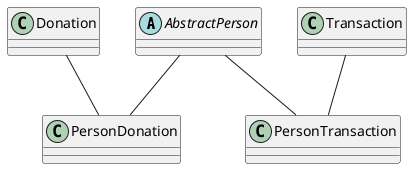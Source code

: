 @startuml

abstract class AbstractPerson{}
class Donation{}
class Transaction{}


class PersonDonation{}
class PersonTransaction{}

AbstractPerson -- PersonDonation
AbstractPerson -- PersonTransaction

Donation -- PersonDonation
Transaction -- PersonTransaction



@enduml